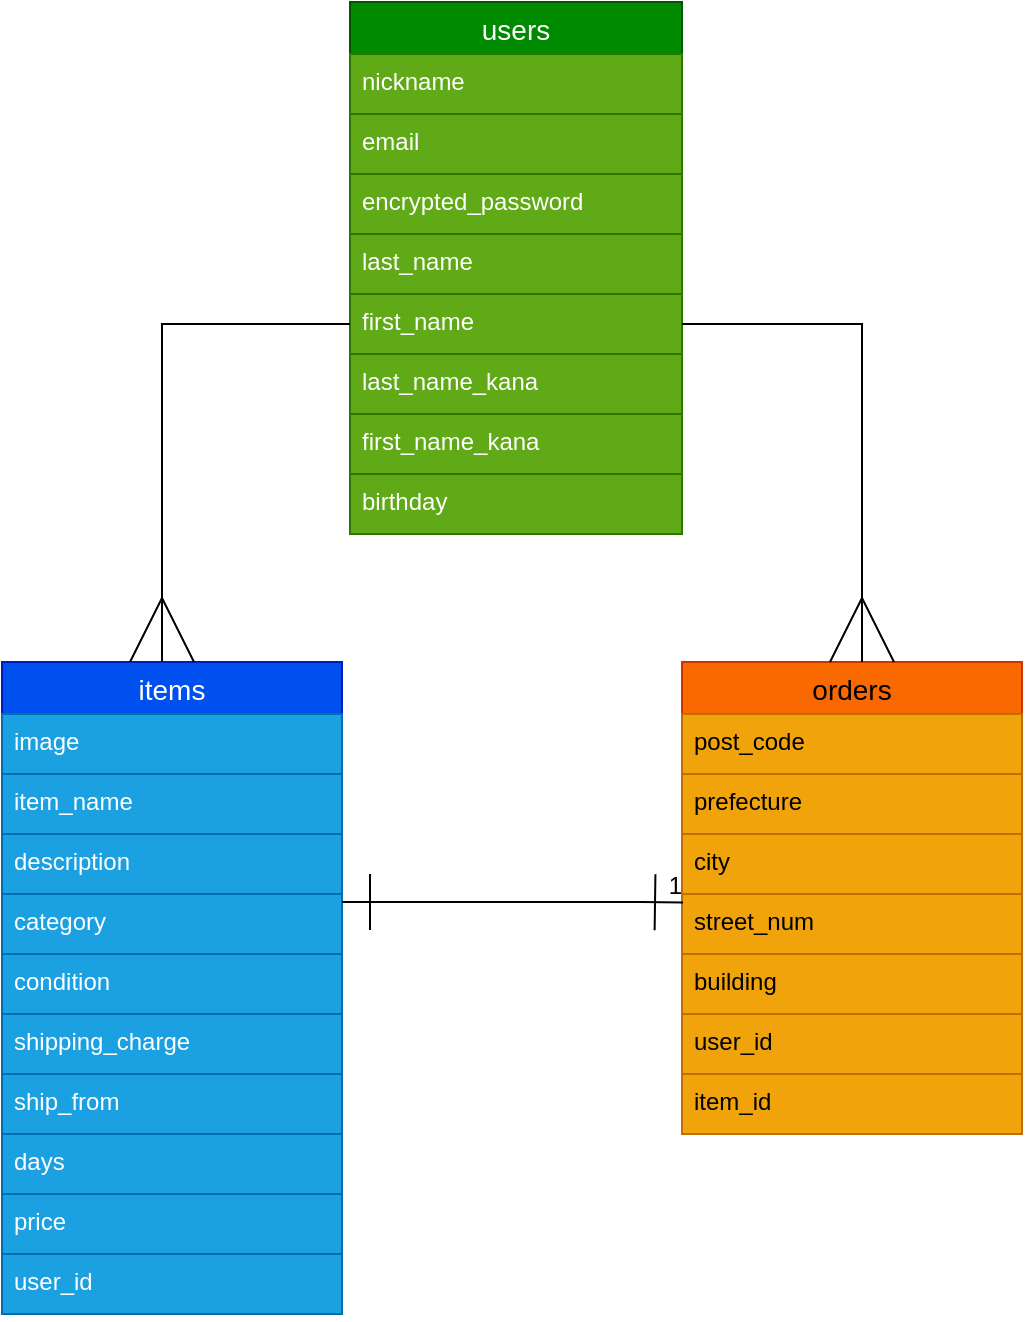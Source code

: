 <mxfile>
    <diagram id="WjhlEcUU9wR8axeZ94Rc" name="Page-1">
        <mxGraphModel dx="699" dy="647" grid="1" gridSize="10" guides="1" tooltips="1" connect="1" arrows="1" fold="1" page="1" pageScale="1" pageWidth="827" pageHeight="1169" background="#ffffff" math="0" shadow="0">
            <root>
                <mxCell id="0"/>
                <mxCell id="1" parent="0"/>
                <mxCell id="2" value="users" style="swimlane;fontStyle=0;childLayout=stackLayout;horizontal=1;startSize=26;horizontalStack=0;resizeParent=1;resizeParentMax=0;resizeLast=0;collapsible=1;marginBottom=0;align=center;fontSize=14;rounded=0;fillColor=#008a00;fontColor=#ffffff;strokeColor=#005700;" vertex="1" parent="1">
                    <mxGeometry x="254" y="30" width="166" height="266" as="geometry">
                        <mxRectangle x="254" y="30" width="60" height="30" as="alternateBounds"/>
                    </mxGeometry>
                </mxCell>
                <mxCell id="17" value="nickname" style="text;strokeColor=#2D7600;fillColor=#60a917;spacingLeft=4;spacingRight=4;overflow=hidden;rotatable=0;points=[[0,0.5],[1,0.5]];portConstraint=eastwest;fontSize=12;rounded=0;fontColor=#ffffff;" vertex="1" parent="2">
                    <mxGeometry y="26" width="166" height="30" as="geometry"/>
                </mxCell>
                <mxCell id="3" value="email&#10;" style="text;strokeColor=#2D7600;fillColor=#60a917;spacingLeft=4;spacingRight=4;overflow=hidden;rotatable=0;points=[[0,0.5],[1,0.5]];portConstraint=eastwest;fontSize=12;rounded=0;fontColor=#ffffff;" vertex="1" parent="2">
                    <mxGeometry y="56" width="166" height="30" as="geometry"/>
                </mxCell>
                <mxCell id="4" value="encrypted_password" style="text;strokeColor=#2D7600;fillColor=#60a917;spacingLeft=4;spacingRight=4;overflow=hidden;rotatable=0;points=[[0,0.5],[1,0.5]];portConstraint=eastwest;fontSize=12;rounded=0;fontColor=#ffffff;" vertex="1" parent="2">
                    <mxGeometry y="86" width="166" height="30" as="geometry"/>
                </mxCell>
                <mxCell id="5" value="last_name" style="text;strokeColor=#2D7600;fillColor=#60a917;spacingLeft=4;spacingRight=4;overflow=hidden;rotatable=0;points=[[0,0.5],[1,0.5]];portConstraint=eastwest;fontSize=12;rounded=0;fontColor=#ffffff;" vertex="1" parent="2">
                    <mxGeometry y="116" width="166" height="30" as="geometry"/>
                </mxCell>
                <mxCell id="23" value="first_name" style="text;strokeColor=#2D7600;fillColor=#60a917;spacingLeft=4;spacingRight=4;overflow=hidden;rotatable=0;points=[[0,0.5],[1,0.5]];portConstraint=eastwest;fontSize=12;rounded=0;fontColor=#ffffff;" vertex="1" parent="2">
                    <mxGeometry y="146" width="166" height="30" as="geometry"/>
                </mxCell>
                <mxCell id="22" value="last_name_kana" style="text;strokeColor=#2D7600;fillColor=#60a917;spacingLeft=4;spacingRight=4;overflow=hidden;rotatable=0;points=[[0,0.5],[1,0.5]];portConstraint=eastwest;fontSize=12;rounded=0;fontColor=#ffffff;" vertex="1" parent="2">
                    <mxGeometry y="176" width="166" height="30" as="geometry"/>
                </mxCell>
                <mxCell id="21" value="first_name_kana" style="text;strokeColor=#2D7600;fillColor=#60a917;spacingLeft=4;spacingRight=4;overflow=hidden;rotatable=0;points=[[0,0.5],[1,0.5]];portConstraint=eastwest;fontSize=12;rounded=0;fontColor=#ffffff;" vertex="1" parent="2">
                    <mxGeometry y="206" width="166" height="30" as="geometry"/>
                </mxCell>
                <mxCell id="24" value="birthday" style="text;strokeColor=#2D7600;fillColor=#60a917;spacingLeft=4;spacingRight=4;overflow=hidden;rotatable=0;points=[[0,0.5],[1,0.5]];portConstraint=eastwest;fontSize=12;rounded=0;fontColor=#ffffff;" vertex="1" parent="2">
                    <mxGeometry y="236" width="166" height="30" as="geometry"/>
                </mxCell>
                <mxCell id="25" value="items" style="swimlane;fontStyle=0;childLayout=stackLayout;horizontal=1;startSize=26;horizontalStack=0;resizeParent=1;resizeParentMax=0;resizeLast=0;collapsible=1;marginBottom=0;align=center;fontSize=14;rounded=0;fillColor=#0050ef;fontColor=#ffffff;strokeColor=#001DBC;" vertex="1" parent="1">
                    <mxGeometry x="80" y="360" width="170" height="326" as="geometry"/>
                </mxCell>
                <mxCell id="26" value="image" style="text;strokeColor=#006EAF;fillColor=#1ba1e2;spacingLeft=4;spacingRight=4;overflow=hidden;rotatable=0;points=[[0,0.5],[1,0.5]];portConstraint=eastwest;fontSize=12;rounded=0;fontColor=#ffffff;" vertex="1" parent="25">
                    <mxGeometry y="26" width="170" height="30" as="geometry"/>
                </mxCell>
                <mxCell id="27" value="item_name" style="text;strokeColor=#006EAF;fillColor=#1ba1e2;spacingLeft=4;spacingRight=4;overflow=hidden;rotatable=0;points=[[0,0.5],[1,0.5]];portConstraint=eastwest;fontSize=12;rounded=0;fontColor=#ffffff;" vertex="1" parent="25">
                    <mxGeometry y="56" width="170" height="30" as="geometry"/>
                </mxCell>
                <mxCell id="28" value="description" style="text;strokeColor=#006EAF;fillColor=#1ba1e2;spacingLeft=4;spacingRight=4;overflow=hidden;rotatable=0;points=[[0,0.5],[1,0.5]];portConstraint=eastwest;fontSize=12;rounded=0;fontColor=#ffffff;" vertex="1" parent="25">
                    <mxGeometry y="86" width="170" height="30" as="geometry"/>
                </mxCell>
                <mxCell id="33" value="category" style="text;strokeColor=#006EAF;fillColor=#1ba1e2;spacingLeft=4;spacingRight=4;overflow=hidden;rotatable=0;points=[[0,0.5],[1,0.5]];portConstraint=eastwest;fontSize=12;rounded=0;fontColor=#ffffff;" vertex="1" parent="25">
                    <mxGeometry y="116" width="170" height="30" as="geometry"/>
                </mxCell>
                <mxCell id="32" value="condition" style="text;strokeColor=#006EAF;fillColor=#1ba1e2;spacingLeft=4;spacingRight=4;overflow=hidden;rotatable=0;points=[[0,0.5],[1,0.5]];portConstraint=eastwest;fontSize=12;rounded=0;fontColor=#ffffff;" vertex="1" parent="25">
                    <mxGeometry y="146" width="170" height="30" as="geometry"/>
                </mxCell>
                <mxCell id="31" value="shipping_charge" style="text;strokeColor=#006EAF;fillColor=#1ba1e2;spacingLeft=4;spacingRight=4;overflow=hidden;rotatable=0;points=[[0,0.5],[1,0.5]];portConstraint=eastwest;fontSize=12;rounded=0;fontColor=#ffffff;" vertex="1" parent="25">
                    <mxGeometry y="176" width="170" height="30" as="geometry"/>
                </mxCell>
                <mxCell id="30" value="ship_from" style="text;strokeColor=#006EAF;fillColor=#1ba1e2;spacingLeft=4;spacingRight=4;overflow=hidden;rotatable=0;points=[[0,0.5],[1,0.5]];portConstraint=eastwest;fontSize=12;rounded=0;fontColor=#ffffff;" vertex="1" parent="25">
                    <mxGeometry y="206" width="170" height="30" as="geometry"/>
                </mxCell>
                <mxCell id="29" value="days" style="text;strokeColor=#006EAF;fillColor=#1ba1e2;spacingLeft=4;spacingRight=4;overflow=hidden;rotatable=0;points=[[0,0.5],[1,0.5]];portConstraint=eastwest;fontSize=12;rounded=0;fontColor=#ffffff;" vertex="1" parent="25">
                    <mxGeometry y="236" width="170" height="30" as="geometry"/>
                </mxCell>
                <mxCell id="43" value="price" style="text;strokeColor=#006EAF;fillColor=#1ba1e2;spacingLeft=4;spacingRight=4;overflow=hidden;rotatable=0;points=[[0,0.5],[1,0.5]];portConstraint=eastwest;fontSize=12;rounded=0;fontColor=#ffffff;" vertex="1" parent="25">
                    <mxGeometry y="266" width="170" height="30" as="geometry"/>
                </mxCell>
                <mxCell id="44" value="user_id" style="text;strokeColor=#006EAF;fillColor=#1ba1e2;spacingLeft=4;spacingRight=4;overflow=hidden;rotatable=0;points=[[0,0.5],[1,0.5]];portConstraint=eastwest;fontSize=12;rounded=0;fontColor=#ffffff;" vertex="1" parent="25">
                    <mxGeometry y="296" width="170" height="30" as="geometry"/>
                </mxCell>
                <mxCell id="34" value="orders" style="swimlane;fontStyle=0;childLayout=stackLayout;horizontal=1;startSize=26;horizontalStack=0;resizeParent=1;resizeParentMax=0;resizeLast=0;collapsible=1;marginBottom=0;align=center;fontSize=14;rounded=0;fillColor=#fa6800;fontColor=#000000;strokeColor=#C73500;" vertex="1" parent="1">
                    <mxGeometry x="420" y="360" width="170" height="236" as="geometry"/>
                </mxCell>
                <mxCell id="35" value="post_code" style="text;strokeColor=#BD7000;fillColor=#f0a30a;spacingLeft=4;spacingRight=4;overflow=hidden;rotatable=0;points=[[0,0.5],[1,0.5]];portConstraint=eastwest;fontSize=12;rounded=0;fontColor=#000000;" vertex="1" parent="34">
                    <mxGeometry y="26" width="170" height="30" as="geometry"/>
                </mxCell>
                <mxCell id="36" value="prefecture" style="text;strokeColor=#BD7000;fillColor=#f0a30a;spacingLeft=4;spacingRight=4;overflow=hidden;rotatable=0;points=[[0,0.5],[1,0.5]];portConstraint=eastwest;fontSize=12;rounded=0;fontColor=#000000;" vertex="1" parent="34">
                    <mxGeometry y="56" width="170" height="30" as="geometry"/>
                </mxCell>
                <mxCell id="37" value="city" style="text;strokeColor=#BD7000;fillColor=#f0a30a;spacingLeft=4;spacingRight=4;overflow=hidden;rotatable=0;points=[[0,0.5],[1,0.5]];portConstraint=eastwest;fontSize=12;rounded=0;fontColor=#000000;" vertex="1" parent="34">
                    <mxGeometry y="86" width="170" height="30" as="geometry"/>
                </mxCell>
                <mxCell id="38" value="street_num" style="text;strokeColor=#BD7000;fillColor=#f0a30a;spacingLeft=4;spacingRight=4;overflow=hidden;rotatable=0;points=[[0,0.5],[1,0.5]];portConstraint=eastwest;fontSize=12;rounded=0;fontColor=#000000;" vertex="1" parent="34">
                    <mxGeometry y="116" width="170" height="30" as="geometry"/>
                </mxCell>
                <mxCell id="39" value="building" style="text;strokeColor=#BD7000;fillColor=#f0a30a;spacingLeft=4;spacingRight=4;overflow=hidden;rotatable=0;points=[[0,0.5],[1,0.5]];portConstraint=eastwest;fontSize=12;rounded=0;fontColor=#000000;" vertex="1" parent="34">
                    <mxGeometry y="146" width="170" height="30" as="geometry"/>
                </mxCell>
                <mxCell id="40" value="user_id" style="text;strokeColor=#BD7000;fillColor=#f0a30a;spacingLeft=4;spacingRight=4;overflow=hidden;rotatable=0;points=[[0,0.5],[1,0.5]];portConstraint=eastwest;fontSize=12;rounded=0;fontColor=#000000;" vertex="1" parent="34">
                    <mxGeometry y="176" width="170" height="30" as="geometry"/>
                </mxCell>
                <mxCell id="41" value="item_id" style="text;strokeColor=#BD7000;fillColor=#f0a30a;spacingLeft=4;spacingRight=4;overflow=hidden;rotatable=0;points=[[0,0.5],[1,0.5]];portConstraint=eastwest;fontSize=12;rounded=0;fontColor=#000000;" vertex="1" parent="34">
                    <mxGeometry y="206" width="170" height="30" as="geometry"/>
                </mxCell>
                <mxCell id="45" value="" style="endArrow=ERone;html=1;rounded=0;entryX=0.003;entryY=0.143;entryDx=0;entryDy=0;entryPerimeter=0;startArrow=ERone;startFill=0;sourcePerimeterSpacing=0;targetPerimeterSpacing=0;strokeWidth=1;endSize=26;endFill=0;jumpSize=6;startSize=26;" edge="1" parent="1" target="38">
                    <mxGeometry relative="1" as="geometry">
                        <mxPoint x="250" y="480" as="sourcePoint"/>
                        <mxPoint x="410" y="478" as="targetPoint"/>
                        <Array as="points">
                            <mxPoint x="400" y="480"/>
                        </Array>
                    </mxGeometry>
                </mxCell>
                <mxCell id="46" value="1" style="resizable=0;html=1;align=right;verticalAlign=bottom;rounded=0;" connectable="0" vertex="1" parent="45">
                    <mxGeometry x="1" relative="1" as="geometry"/>
                </mxCell>
                <mxCell id="47" value="" style="edgeStyle=orthogonalEdgeStyle;fontSize=12;html=1;endArrow=ERmany;endFill=0;exitX=0;exitY=0.5;exitDx=0;exitDy=0;movable=1;resizable=1;rotatable=1;deletable=1;editable=1;connectable=1;targetPerimeterSpacing=1;endSize=30;rounded=0;" edge="1" parent="1" source="23">
                    <mxGeometry width="100" height="100" relative="1" as="geometry">
                        <mxPoint x="208.97" y="470" as="sourcePoint"/>
                        <mxPoint x="160" y="360" as="targetPoint"/>
                        <Array as="points">
                            <mxPoint x="160" y="191"/>
                            <mxPoint x="160" y="360"/>
                        </Array>
                    </mxGeometry>
                </mxCell>
                <mxCell id="48" value="" style="edgeStyle=orthogonalEdgeStyle;fontSize=12;html=1;endArrow=ERmany;endFill=0;exitX=1;exitY=0.5;exitDx=0;exitDy=0;movable=1;resizable=1;rotatable=1;deletable=1;editable=1;connectable=1;targetPerimeterSpacing=1;endSize=30;rounded=0;" edge="1" parent="1" source="23">
                    <mxGeometry width="100" height="100" relative="1" as="geometry">
                        <mxPoint x="604" y="191" as="sourcePoint"/>
                        <mxPoint x="510" y="360" as="targetPoint"/>
                        <Array as="points">
                            <mxPoint x="510" y="191"/>
                        </Array>
                    </mxGeometry>
                </mxCell>
            </root>
        </mxGraphModel>
    </diagram>
</mxfile>